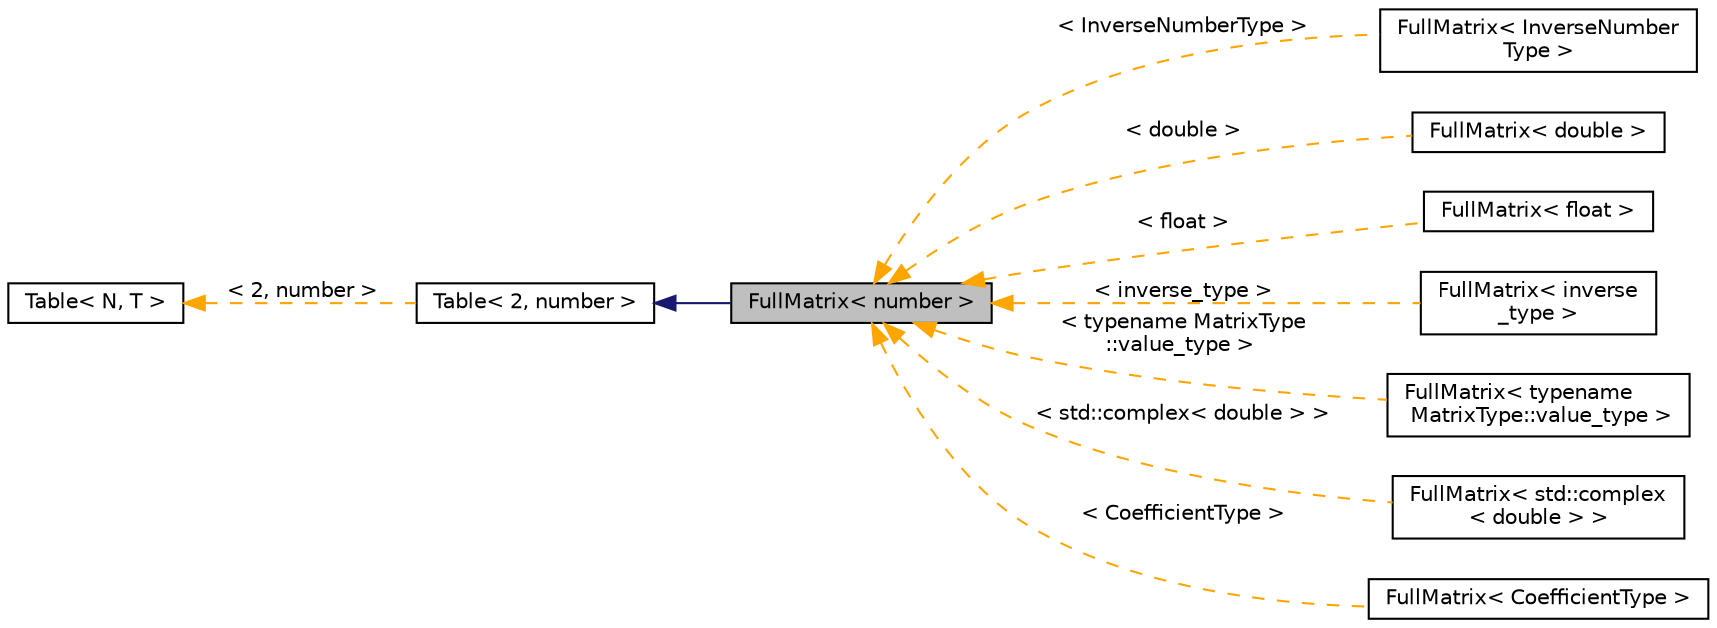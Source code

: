 digraph "FullMatrix&lt; number &gt;"
{
 // LATEX_PDF_SIZE
  edge [fontname="Helvetica",fontsize="10",labelfontname="Helvetica",labelfontsize="10"];
  node [fontname="Helvetica",fontsize="10",shape=record];
  rankdir="LR";
  Node1 [label="FullMatrix\< number \>",height=0.2,width=0.4,color="black", fillcolor="grey75", style="filled", fontcolor="black",tooltip=" "];
  Node2 -> Node1 [dir="back",color="midnightblue",fontsize="10",style="solid",fontname="Helvetica"];
  Node2 [label="Table\< 2, number \>",height=0.2,width=0.4,color="black", fillcolor="white", style="filled",URL="$classTable.html",tooltip=" "];
  Node3 -> Node2 [dir="back",color="orange",fontsize="10",style="dashed",label=" \< 2, number \>" ,fontname="Helvetica"];
  Node3 [label="Table\< N, T \>",height=0.2,width=0.4,color="black", fillcolor="white", style="filled",URL="$classTable.html",tooltip=" "];
  Node1 -> Node4 [dir="back",color="orange",fontsize="10",style="dashed",label=" \< InverseNumberType \>" ,fontname="Helvetica"];
  Node4 [label="FullMatrix\< InverseNumber\lType \>",height=0.2,width=0.4,color="black", fillcolor="white", style="filled",URL="$classFullMatrix.html",tooltip=" "];
  Node1 -> Node5 [dir="back",color="orange",fontsize="10",style="dashed",label=" \< double \>" ,fontname="Helvetica"];
  Node5 [label="FullMatrix\< double \>",height=0.2,width=0.4,color="black", fillcolor="white", style="filled",URL="$classFullMatrix.html",tooltip=" "];
  Node1 -> Node6 [dir="back",color="orange",fontsize="10",style="dashed",label=" \< float \>" ,fontname="Helvetica"];
  Node6 [label="FullMatrix\< float \>",height=0.2,width=0.4,color="black", fillcolor="white", style="filled",URL="$classFullMatrix.html",tooltip=" "];
  Node1 -> Node7 [dir="back",color="orange",fontsize="10",style="dashed",label=" \< inverse_type \>" ,fontname="Helvetica"];
  Node7 [label="FullMatrix\< inverse\l_type \>",height=0.2,width=0.4,color="black", fillcolor="white", style="filled",URL="$classFullMatrix.html",tooltip=" "];
  Node1 -> Node8 [dir="back",color="orange",fontsize="10",style="dashed",label=" \< typename MatrixType\l::value_type \>" ,fontname="Helvetica"];
  Node8 [label="FullMatrix\< typename\l MatrixType::value_type \>",height=0.2,width=0.4,color="black", fillcolor="white", style="filled",URL="$classFullMatrix.html",tooltip=" "];
  Node1 -> Node9 [dir="back",color="orange",fontsize="10",style="dashed",label=" \< std::complex\< double \> \>" ,fontname="Helvetica"];
  Node9 [label="FullMatrix\< std::complex\l\< double \> \>",height=0.2,width=0.4,color="black", fillcolor="white", style="filled",URL="$classFullMatrix.html",tooltip=" "];
  Node1 -> Node10 [dir="back",color="orange",fontsize="10",style="dashed",label=" \< CoefficientType \>" ,fontname="Helvetica"];
  Node10 [label="FullMatrix\< CoefficientType \>",height=0.2,width=0.4,color="black", fillcolor="white", style="filled",URL="$classFullMatrix.html",tooltip=" "];
}
